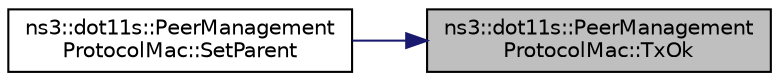 digraph "ns3::dot11s::PeerManagementProtocolMac::TxOk"
{
 // LATEX_PDF_SIZE
  edge [fontname="Helvetica",fontsize="10",labelfontname="Helvetica",labelfontsize="10"];
  node [fontname="Helvetica",fontsize="10",shape=record];
  rankdir="RL";
  Node1 [label="ns3::dot11s::PeerManagement\lProtocolMac::TxOk",height=0.2,width=0.4,color="black", fillcolor="grey75", style="filled", fontcolor="black",tooltip="Transmit OK function."];
  Node1 -> Node2 [dir="back",color="midnightblue",fontsize="10",style="solid",fontname="Helvetica"];
  Node2 [label="ns3::dot11s::PeerManagement\lProtocolMac::SetParent",height=0.2,width=0.4,color="black", fillcolor="white", style="filled",URL="$classns3_1_1dot11s_1_1_peer_management_protocol_mac.html#a23001a924ac221192ef4a35d2e56c844",tooltip="Set pointer to parent."];
}
